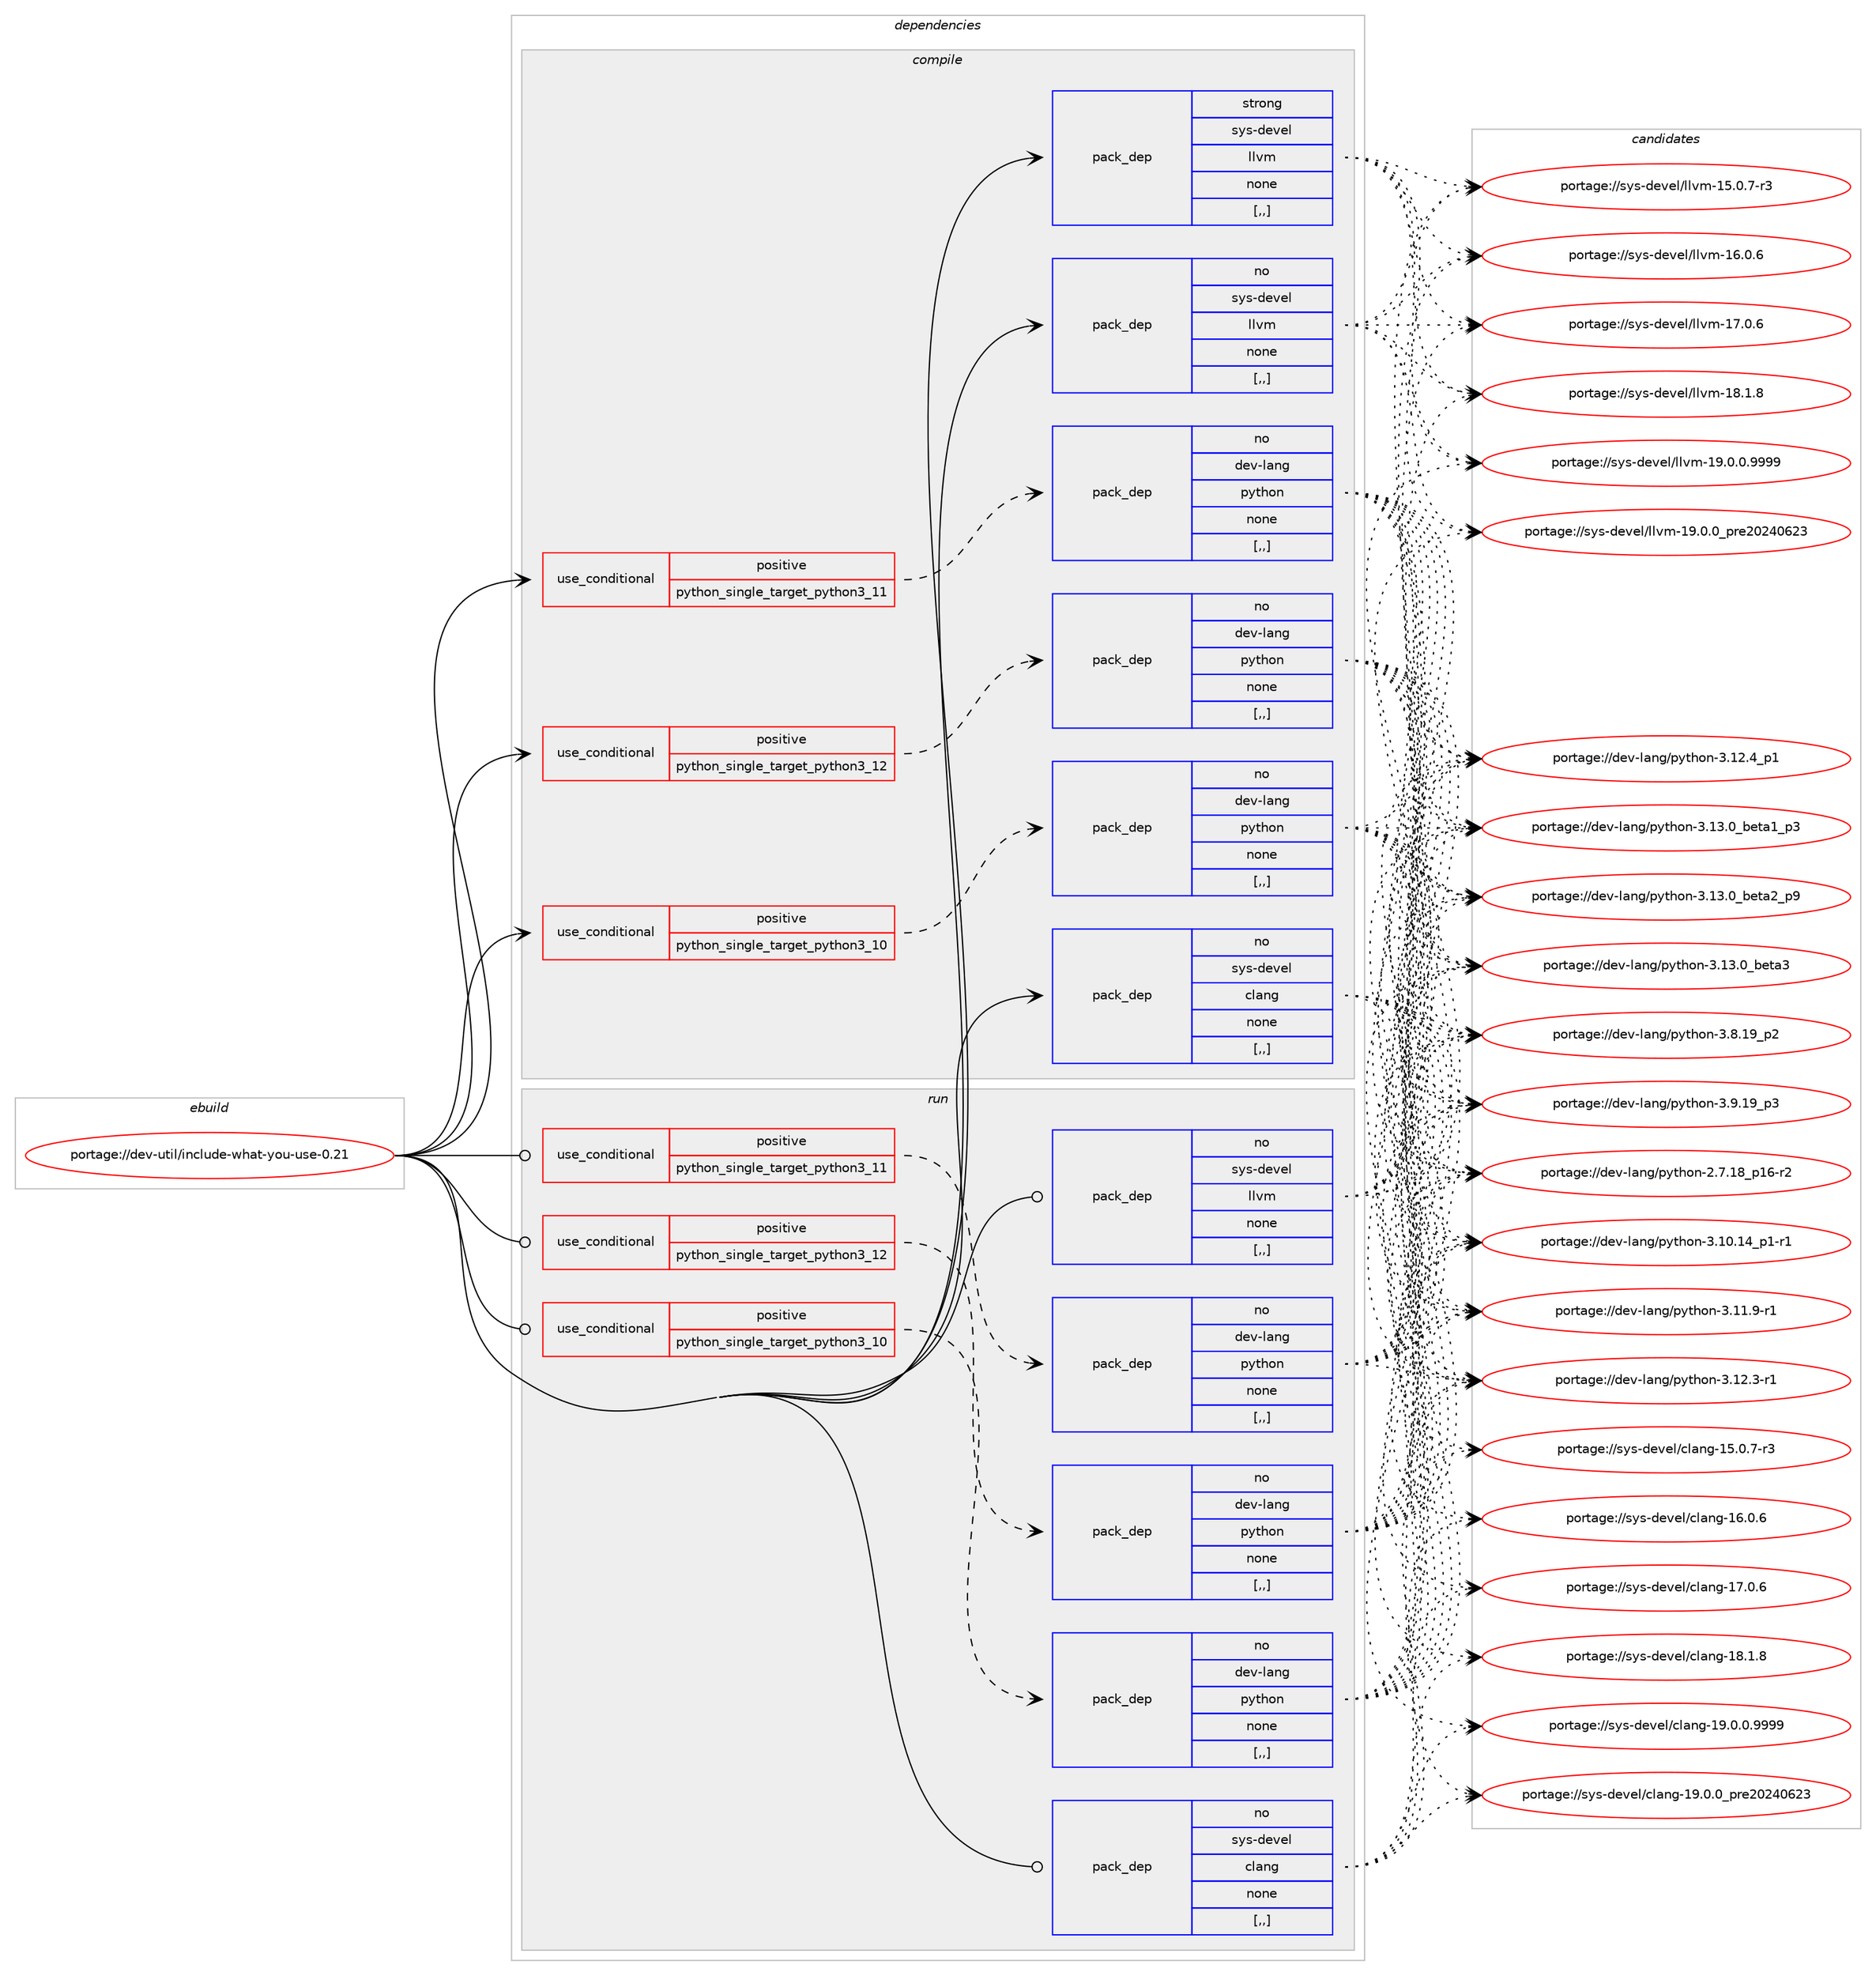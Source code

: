 digraph prolog {

# *************
# Graph options
# *************

newrank=true;
concentrate=true;
compound=true;
graph [rankdir=LR,fontname=Helvetica,fontsize=10,ranksep=1.5];#, ranksep=2.5, nodesep=0.2];
edge  [arrowhead=vee];
node  [fontname=Helvetica,fontsize=10];

# **********
# The ebuild
# **********

subgraph cluster_leftcol {
color=gray;
rank=same;
label=<<i>ebuild</i>>;
id [label="portage://dev-util/include-what-you-use-0.21", color=red, width=4, href="../dev-util/include-what-you-use-0.21.svg"];
}

# ****************
# The dependencies
# ****************

subgraph cluster_midcol {
color=gray;
label=<<i>dependencies</i>>;
subgraph cluster_compile {
fillcolor="#eeeeee";
style=filled;
label=<<i>compile</i>>;
subgraph cond59346 {
dependency211332 [label=<<TABLE BORDER="0" CELLBORDER="1" CELLSPACING="0" CELLPADDING="4"><TR><TD ROWSPAN="3" CELLPADDING="10">use_conditional</TD></TR><TR><TD>positive</TD></TR><TR><TD>python_single_target_python3_10</TD></TR></TABLE>>, shape=none, color=red];
subgraph pack150589 {
dependency211333 [label=<<TABLE BORDER="0" CELLBORDER="1" CELLSPACING="0" CELLPADDING="4" WIDTH="220"><TR><TD ROWSPAN="6" CELLPADDING="30">pack_dep</TD></TR><TR><TD WIDTH="110">no</TD></TR><TR><TD>dev-lang</TD></TR><TR><TD>python</TD></TR><TR><TD>none</TD></TR><TR><TD>[,,]</TD></TR></TABLE>>, shape=none, color=blue];
}
dependency211332:e -> dependency211333:w [weight=20,style="dashed",arrowhead="vee"];
}
id:e -> dependency211332:w [weight=20,style="solid",arrowhead="vee"];
subgraph cond59347 {
dependency211334 [label=<<TABLE BORDER="0" CELLBORDER="1" CELLSPACING="0" CELLPADDING="4"><TR><TD ROWSPAN="3" CELLPADDING="10">use_conditional</TD></TR><TR><TD>positive</TD></TR><TR><TD>python_single_target_python3_11</TD></TR></TABLE>>, shape=none, color=red];
subgraph pack150590 {
dependency211335 [label=<<TABLE BORDER="0" CELLBORDER="1" CELLSPACING="0" CELLPADDING="4" WIDTH="220"><TR><TD ROWSPAN="6" CELLPADDING="30">pack_dep</TD></TR><TR><TD WIDTH="110">no</TD></TR><TR><TD>dev-lang</TD></TR><TR><TD>python</TD></TR><TR><TD>none</TD></TR><TR><TD>[,,]</TD></TR></TABLE>>, shape=none, color=blue];
}
dependency211334:e -> dependency211335:w [weight=20,style="dashed",arrowhead="vee"];
}
id:e -> dependency211334:w [weight=20,style="solid",arrowhead="vee"];
subgraph cond59348 {
dependency211336 [label=<<TABLE BORDER="0" CELLBORDER="1" CELLSPACING="0" CELLPADDING="4"><TR><TD ROWSPAN="3" CELLPADDING="10">use_conditional</TD></TR><TR><TD>positive</TD></TR><TR><TD>python_single_target_python3_12</TD></TR></TABLE>>, shape=none, color=red];
subgraph pack150591 {
dependency211337 [label=<<TABLE BORDER="0" CELLBORDER="1" CELLSPACING="0" CELLPADDING="4" WIDTH="220"><TR><TD ROWSPAN="6" CELLPADDING="30">pack_dep</TD></TR><TR><TD WIDTH="110">no</TD></TR><TR><TD>dev-lang</TD></TR><TR><TD>python</TD></TR><TR><TD>none</TD></TR><TR><TD>[,,]</TD></TR></TABLE>>, shape=none, color=blue];
}
dependency211336:e -> dependency211337:w [weight=20,style="dashed",arrowhead="vee"];
}
id:e -> dependency211336:w [weight=20,style="solid",arrowhead="vee"];
subgraph pack150592 {
dependency211338 [label=<<TABLE BORDER="0" CELLBORDER="1" CELLSPACING="0" CELLPADDING="4" WIDTH="220"><TR><TD ROWSPAN="6" CELLPADDING="30">pack_dep</TD></TR><TR><TD WIDTH="110">no</TD></TR><TR><TD>sys-devel</TD></TR><TR><TD>clang</TD></TR><TR><TD>none</TD></TR><TR><TD>[,,]</TD></TR></TABLE>>, shape=none, color=blue];
}
id:e -> dependency211338:w [weight=20,style="solid",arrowhead="vee"];
subgraph pack150593 {
dependency211339 [label=<<TABLE BORDER="0" CELLBORDER="1" CELLSPACING="0" CELLPADDING="4" WIDTH="220"><TR><TD ROWSPAN="6" CELLPADDING="30">pack_dep</TD></TR><TR><TD WIDTH="110">no</TD></TR><TR><TD>sys-devel</TD></TR><TR><TD>llvm</TD></TR><TR><TD>none</TD></TR><TR><TD>[,,]</TD></TR></TABLE>>, shape=none, color=blue];
}
id:e -> dependency211339:w [weight=20,style="solid",arrowhead="vee"];
subgraph pack150594 {
dependency211340 [label=<<TABLE BORDER="0" CELLBORDER="1" CELLSPACING="0" CELLPADDING="4" WIDTH="220"><TR><TD ROWSPAN="6" CELLPADDING="30">pack_dep</TD></TR><TR><TD WIDTH="110">strong</TD></TR><TR><TD>sys-devel</TD></TR><TR><TD>llvm</TD></TR><TR><TD>none</TD></TR><TR><TD>[,,]</TD></TR></TABLE>>, shape=none, color=blue];
}
id:e -> dependency211340:w [weight=20,style="solid",arrowhead="vee"];
}
subgraph cluster_compileandrun {
fillcolor="#eeeeee";
style=filled;
label=<<i>compile and run</i>>;
}
subgraph cluster_run {
fillcolor="#eeeeee";
style=filled;
label=<<i>run</i>>;
subgraph cond59349 {
dependency211341 [label=<<TABLE BORDER="0" CELLBORDER="1" CELLSPACING="0" CELLPADDING="4"><TR><TD ROWSPAN="3" CELLPADDING="10">use_conditional</TD></TR><TR><TD>positive</TD></TR><TR><TD>python_single_target_python3_10</TD></TR></TABLE>>, shape=none, color=red];
subgraph pack150595 {
dependency211342 [label=<<TABLE BORDER="0" CELLBORDER="1" CELLSPACING="0" CELLPADDING="4" WIDTH="220"><TR><TD ROWSPAN="6" CELLPADDING="30">pack_dep</TD></TR><TR><TD WIDTH="110">no</TD></TR><TR><TD>dev-lang</TD></TR><TR><TD>python</TD></TR><TR><TD>none</TD></TR><TR><TD>[,,]</TD></TR></TABLE>>, shape=none, color=blue];
}
dependency211341:e -> dependency211342:w [weight=20,style="dashed",arrowhead="vee"];
}
id:e -> dependency211341:w [weight=20,style="solid",arrowhead="odot"];
subgraph cond59350 {
dependency211343 [label=<<TABLE BORDER="0" CELLBORDER="1" CELLSPACING="0" CELLPADDING="4"><TR><TD ROWSPAN="3" CELLPADDING="10">use_conditional</TD></TR><TR><TD>positive</TD></TR><TR><TD>python_single_target_python3_11</TD></TR></TABLE>>, shape=none, color=red];
subgraph pack150596 {
dependency211344 [label=<<TABLE BORDER="0" CELLBORDER="1" CELLSPACING="0" CELLPADDING="4" WIDTH="220"><TR><TD ROWSPAN="6" CELLPADDING="30">pack_dep</TD></TR><TR><TD WIDTH="110">no</TD></TR><TR><TD>dev-lang</TD></TR><TR><TD>python</TD></TR><TR><TD>none</TD></TR><TR><TD>[,,]</TD></TR></TABLE>>, shape=none, color=blue];
}
dependency211343:e -> dependency211344:w [weight=20,style="dashed",arrowhead="vee"];
}
id:e -> dependency211343:w [weight=20,style="solid",arrowhead="odot"];
subgraph cond59351 {
dependency211345 [label=<<TABLE BORDER="0" CELLBORDER="1" CELLSPACING="0" CELLPADDING="4"><TR><TD ROWSPAN="3" CELLPADDING="10">use_conditional</TD></TR><TR><TD>positive</TD></TR><TR><TD>python_single_target_python3_12</TD></TR></TABLE>>, shape=none, color=red];
subgraph pack150597 {
dependency211346 [label=<<TABLE BORDER="0" CELLBORDER="1" CELLSPACING="0" CELLPADDING="4" WIDTH="220"><TR><TD ROWSPAN="6" CELLPADDING="30">pack_dep</TD></TR><TR><TD WIDTH="110">no</TD></TR><TR><TD>dev-lang</TD></TR><TR><TD>python</TD></TR><TR><TD>none</TD></TR><TR><TD>[,,]</TD></TR></TABLE>>, shape=none, color=blue];
}
dependency211345:e -> dependency211346:w [weight=20,style="dashed",arrowhead="vee"];
}
id:e -> dependency211345:w [weight=20,style="solid",arrowhead="odot"];
subgraph pack150598 {
dependency211347 [label=<<TABLE BORDER="0" CELLBORDER="1" CELLSPACING="0" CELLPADDING="4" WIDTH="220"><TR><TD ROWSPAN="6" CELLPADDING="30">pack_dep</TD></TR><TR><TD WIDTH="110">no</TD></TR><TR><TD>sys-devel</TD></TR><TR><TD>clang</TD></TR><TR><TD>none</TD></TR><TR><TD>[,,]</TD></TR></TABLE>>, shape=none, color=blue];
}
id:e -> dependency211347:w [weight=20,style="solid",arrowhead="odot"];
subgraph pack150599 {
dependency211348 [label=<<TABLE BORDER="0" CELLBORDER="1" CELLSPACING="0" CELLPADDING="4" WIDTH="220"><TR><TD ROWSPAN="6" CELLPADDING="30">pack_dep</TD></TR><TR><TD WIDTH="110">no</TD></TR><TR><TD>sys-devel</TD></TR><TR><TD>llvm</TD></TR><TR><TD>none</TD></TR><TR><TD>[,,]</TD></TR></TABLE>>, shape=none, color=blue];
}
id:e -> dependency211348:w [weight=20,style="solid",arrowhead="odot"];
}
}

# **************
# The candidates
# **************

subgraph cluster_choices {
rank=same;
color=gray;
label=<<i>candidates</i>>;

subgraph choice150589 {
color=black;
nodesep=1;
choice100101118451089711010347112121116104111110455046554649569511249544511450 [label="portage://dev-lang/python-2.7.18_p16-r2", color=red, width=4,href="../dev-lang/python-2.7.18_p16-r2.svg"];
choice100101118451089711010347112121116104111110455146494846495295112494511449 [label="portage://dev-lang/python-3.10.14_p1-r1", color=red, width=4,href="../dev-lang/python-3.10.14_p1-r1.svg"];
choice100101118451089711010347112121116104111110455146494946574511449 [label="portage://dev-lang/python-3.11.9-r1", color=red, width=4,href="../dev-lang/python-3.11.9-r1.svg"];
choice100101118451089711010347112121116104111110455146495046514511449 [label="portage://dev-lang/python-3.12.3-r1", color=red, width=4,href="../dev-lang/python-3.12.3-r1.svg"];
choice100101118451089711010347112121116104111110455146495046529511249 [label="portage://dev-lang/python-3.12.4_p1", color=red, width=4,href="../dev-lang/python-3.12.4_p1.svg"];
choice10010111845108971101034711212111610411111045514649514648959810111697499511251 [label="portage://dev-lang/python-3.13.0_beta1_p3", color=red, width=4,href="../dev-lang/python-3.13.0_beta1_p3.svg"];
choice10010111845108971101034711212111610411111045514649514648959810111697509511257 [label="portage://dev-lang/python-3.13.0_beta2_p9", color=red, width=4,href="../dev-lang/python-3.13.0_beta2_p9.svg"];
choice1001011184510897110103471121211161041111104551464951464895981011169751 [label="portage://dev-lang/python-3.13.0_beta3", color=red, width=4,href="../dev-lang/python-3.13.0_beta3.svg"];
choice100101118451089711010347112121116104111110455146564649579511250 [label="portage://dev-lang/python-3.8.19_p2", color=red, width=4,href="../dev-lang/python-3.8.19_p2.svg"];
choice100101118451089711010347112121116104111110455146574649579511251 [label="portage://dev-lang/python-3.9.19_p3", color=red, width=4,href="../dev-lang/python-3.9.19_p3.svg"];
dependency211333:e -> choice100101118451089711010347112121116104111110455046554649569511249544511450:w [style=dotted,weight="100"];
dependency211333:e -> choice100101118451089711010347112121116104111110455146494846495295112494511449:w [style=dotted,weight="100"];
dependency211333:e -> choice100101118451089711010347112121116104111110455146494946574511449:w [style=dotted,weight="100"];
dependency211333:e -> choice100101118451089711010347112121116104111110455146495046514511449:w [style=dotted,weight="100"];
dependency211333:e -> choice100101118451089711010347112121116104111110455146495046529511249:w [style=dotted,weight="100"];
dependency211333:e -> choice10010111845108971101034711212111610411111045514649514648959810111697499511251:w [style=dotted,weight="100"];
dependency211333:e -> choice10010111845108971101034711212111610411111045514649514648959810111697509511257:w [style=dotted,weight="100"];
dependency211333:e -> choice1001011184510897110103471121211161041111104551464951464895981011169751:w [style=dotted,weight="100"];
dependency211333:e -> choice100101118451089711010347112121116104111110455146564649579511250:w [style=dotted,weight="100"];
dependency211333:e -> choice100101118451089711010347112121116104111110455146574649579511251:w [style=dotted,weight="100"];
}
subgraph choice150590 {
color=black;
nodesep=1;
choice100101118451089711010347112121116104111110455046554649569511249544511450 [label="portage://dev-lang/python-2.7.18_p16-r2", color=red, width=4,href="../dev-lang/python-2.7.18_p16-r2.svg"];
choice100101118451089711010347112121116104111110455146494846495295112494511449 [label="portage://dev-lang/python-3.10.14_p1-r1", color=red, width=4,href="../dev-lang/python-3.10.14_p1-r1.svg"];
choice100101118451089711010347112121116104111110455146494946574511449 [label="portage://dev-lang/python-3.11.9-r1", color=red, width=4,href="../dev-lang/python-3.11.9-r1.svg"];
choice100101118451089711010347112121116104111110455146495046514511449 [label="portage://dev-lang/python-3.12.3-r1", color=red, width=4,href="../dev-lang/python-3.12.3-r1.svg"];
choice100101118451089711010347112121116104111110455146495046529511249 [label="portage://dev-lang/python-3.12.4_p1", color=red, width=4,href="../dev-lang/python-3.12.4_p1.svg"];
choice10010111845108971101034711212111610411111045514649514648959810111697499511251 [label="portage://dev-lang/python-3.13.0_beta1_p3", color=red, width=4,href="../dev-lang/python-3.13.0_beta1_p3.svg"];
choice10010111845108971101034711212111610411111045514649514648959810111697509511257 [label="portage://dev-lang/python-3.13.0_beta2_p9", color=red, width=4,href="../dev-lang/python-3.13.0_beta2_p9.svg"];
choice1001011184510897110103471121211161041111104551464951464895981011169751 [label="portage://dev-lang/python-3.13.0_beta3", color=red, width=4,href="../dev-lang/python-3.13.0_beta3.svg"];
choice100101118451089711010347112121116104111110455146564649579511250 [label="portage://dev-lang/python-3.8.19_p2", color=red, width=4,href="../dev-lang/python-3.8.19_p2.svg"];
choice100101118451089711010347112121116104111110455146574649579511251 [label="portage://dev-lang/python-3.9.19_p3", color=red, width=4,href="../dev-lang/python-3.9.19_p3.svg"];
dependency211335:e -> choice100101118451089711010347112121116104111110455046554649569511249544511450:w [style=dotted,weight="100"];
dependency211335:e -> choice100101118451089711010347112121116104111110455146494846495295112494511449:w [style=dotted,weight="100"];
dependency211335:e -> choice100101118451089711010347112121116104111110455146494946574511449:w [style=dotted,weight="100"];
dependency211335:e -> choice100101118451089711010347112121116104111110455146495046514511449:w [style=dotted,weight="100"];
dependency211335:e -> choice100101118451089711010347112121116104111110455146495046529511249:w [style=dotted,weight="100"];
dependency211335:e -> choice10010111845108971101034711212111610411111045514649514648959810111697499511251:w [style=dotted,weight="100"];
dependency211335:e -> choice10010111845108971101034711212111610411111045514649514648959810111697509511257:w [style=dotted,weight="100"];
dependency211335:e -> choice1001011184510897110103471121211161041111104551464951464895981011169751:w [style=dotted,weight="100"];
dependency211335:e -> choice100101118451089711010347112121116104111110455146564649579511250:w [style=dotted,weight="100"];
dependency211335:e -> choice100101118451089711010347112121116104111110455146574649579511251:w [style=dotted,weight="100"];
}
subgraph choice150591 {
color=black;
nodesep=1;
choice100101118451089711010347112121116104111110455046554649569511249544511450 [label="portage://dev-lang/python-2.7.18_p16-r2", color=red, width=4,href="../dev-lang/python-2.7.18_p16-r2.svg"];
choice100101118451089711010347112121116104111110455146494846495295112494511449 [label="portage://dev-lang/python-3.10.14_p1-r1", color=red, width=4,href="../dev-lang/python-3.10.14_p1-r1.svg"];
choice100101118451089711010347112121116104111110455146494946574511449 [label="portage://dev-lang/python-3.11.9-r1", color=red, width=4,href="../dev-lang/python-3.11.9-r1.svg"];
choice100101118451089711010347112121116104111110455146495046514511449 [label="portage://dev-lang/python-3.12.3-r1", color=red, width=4,href="../dev-lang/python-3.12.3-r1.svg"];
choice100101118451089711010347112121116104111110455146495046529511249 [label="portage://dev-lang/python-3.12.4_p1", color=red, width=4,href="../dev-lang/python-3.12.4_p1.svg"];
choice10010111845108971101034711212111610411111045514649514648959810111697499511251 [label="portage://dev-lang/python-3.13.0_beta1_p3", color=red, width=4,href="../dev-lang/python-3.13.0_beta1_p3.svg"];
choice10010111845108971101034711212111610411111045514649514648959810111697509511257 [label="portage://dev-lang/python-3.13.0_beta2_p9", color=red, width=4,href="../dev-lang/python-3.13.0_beta2_p9.svg"];
choice1001011184510897110103471121211161041111104551464951464895981011169751 [label="portage://dev-lang/python-3.13.0_beta3", color=red, width=4,href="../dev-lang/python-3.13.0_beta3.svg"];
choice100101118451089711010347112121116104111110455146564649579511250 [label="portage://dev-lang/python-3.8.19_p2", color=red, width=4,href="../dev-lang/python-3.8.19_p2.svg"];
choice100101118451089711010347112121116104111110455146574649579511251 [label="portage://dev-lang/python-3.9.19_p3", color=red, width=4,href="../dev-lang/python-3.9.19_p3.svg"];
dependency211337:e -> choice100101118451089711010347112121116104111110455046554649569511249544511450:w [style=dotted,weight="100"];
dependency211337:e -> choice100101118451089711010347112121116104111110455146494846495295112494511449:w [style=dotted,weight="100"];
dependency211337:e -> choice100101118451089711010347112121116104111110455146494946574511449:w [style=dotted,weight="100"];
dependency211337:e -> choice100101118451089711010347112121116104111110455146495046514511449:w [style=dotted,weight="100"];
dependency211337:e -> choice100101118451089711010347112121116104111110455146495046529511249:w [style=dotted,weight="100"];
dependency211337:e -> choice10010111845108971101034711212111610411111045514649514648959810111697499511251:w [style=dotted,weight="100"];
dependency211337:e -> choice10010111845108971101034711212111610411111045514649514648959810111697509511257:w [style=dotted,weight="100"];
dependency211337:e -> choice1001011184510897110103471121211161041111104551464951464895981011169751:w [style=dotted,weight="100"];
dependency211337:e -> choice100101118451089711010347112121116104111110455146564649579511250:w [style=dotted,weight="100"];
dependency211337:e -> choice100101118451089711010347112121116104111110455146574649579511251:w [style=dotted,weight="100"];
}
subgraph choice150592 {
color=black;
nodesep=1;
choice11512111545100101118101108479910897110103454953464846554511451 [label="portage://sys-devel/clang-15.0.7-r3", color=red, width=4,href="../sys-devel/clang-15.0.7-r3.svg"];
choice1151211154510010111810110847991089711010345495446484654 [label="portage://sys-devel/clang-16.0.6", color=red, width=4,href="../sys-devel/clang-16.0.6.svg"];
choice1151211154510010111810110847991089711010345495546484654 [label="portage://sys-devel/clang-17.0.6", color=red, width=4,href="../sys-devel/clang-17.0.6.svg"];
choice1151211154510010111810110847991089711010345495646494656 [label="portage://sys-devel/clang-18.1.8", color=red, width=4,href="../sys-devel/clang-18.1.8.svg"];
choice11512111545100101118101108479910897110103454957464846484657575757 [label="portage://sys-devel/clang-19.0.0.9999", color=red, width=4,href="../sys-devel/clang-19.0.0.9999.svg"];
choice1151211154510010111810110847991089711010345495746484648951121141015048505248545051 [label="portage://sys-devel/clang-19.0.0_pre20240623", color=red, width=4,href="../sys-devel/clang-19.0.0_pre20240623.svg"];
dependency211338:e -> choice11512111545100101118101108479910897110103454953464846554511451:w [style=dotted,weight="100"];
dependency211338:e -> choice1151211154510010111810110847991089711010345495446484654:w [style=dotted,weight="100"];
dependency211338:e -> choice1151211154510010111810110847991089711010345495546484654:w [style=dotted,weight="100"];
dependency211338:e -> choice1151211154510010111810110847991089711010345495646494656:w [style=dotted,weight="100"];
dependency211338:e -> choice11512111545100101118101108479910897110103454957464846484657575757:w [style=dotted,weight="100"];
dependency211338:e -> choice1151211154510010111810110847991089711010345495746484648951121141015048505248545051:w [style=dotted,weight="100"];
}
subgraph choice150593 {
color=black;
nodesep=1;
choice1151211154510010111810110847108108118109454953464846554511451 [label="portage://sys-devel/llvm-15.0.7-r3", color=red, width=4,href="../sys-devel/llvm-15.0.7-r3.svg"];
choice115121115451001011181011084710810811810945495446484654 [label="portage://sys-devel/llvm-16.0.6", color=red, width=4,href="../sys-devel/llvm-16.0.6.svg"];
choice115121115451001011181011084710810811810945495546484654 [label="portage://sys-devel/llvm-17.0.6", color=red, width=4,href="../sys-devel/llvm-17.0.6.svg"];
choice115121115451001011181011084710810811810945495646494656 [label="portage://sys-devel/llvm-18.1.8", color=red, width=4,href="../sys-devel/llvm-18.1.8.svg"];
choice1151211154510010111810110847108108118109454957464846484657575757 [label="portage://sys-devel/llvm-19.0.0.9999", color=red, width=4,href="../sys-devel/llvm-19.0.0.9999.svg"];
choice115121115451001011181011084710810811810945495746484648951121141015048505248545051 [label="portage://sys-devel/llvm-19.0.0_pre20240623", color=red, width=4,href="../sys-devel/llvm-19.0.0_pre20240623.svg"];
dependency211339:e -> choice1151211154510010111810110847108108118109454953464846554511451:w [style=dotted,weight="100"];
dependency211339:e -> choice115121115451001011181011084710810811810945495446484654:w [style=dotted,weight="100"];
dependency211339:e -> choice115121115451001011181011084710810811810945495546484654:w [style=dotted,weight="100"];
dependency211339:e -> choice115121115451001011181011084710810811810945495646494656:w [style=dotted,weight="100"];
dependency211339:e -> choice1151211154510010111810110847108108118109454957464846484657575757:w [style=dotted,weight="100"];
dependency211339:e -> choice115121115451001011181011084710810811810945495746484648951121141015048505248545051:w [style=dotted,weight="100"];
}
subgraph choice150594 {
color=black;
nodesep=1;
choice1151211154510010111810110847108108118109454953464846554511451 [label="portage://sys-devel/llvm-15.0.7-r3", color=red, width=4,href="../sys-devel/llvm-15.0.7-r3.svg"];
choice115121115451001011181011084710810811810945495446484654 [label="portage://sys-devel/llvm-16.0.6", color=red, width=4,href="../sys-devel/llvm-16.0.6.svg"];
choice115121115451001011181011084710810811810945495546484654 [label="portage://sys-devel/llvm-17.0.6", color=red, width=4,href="../sys-devel/llvm-17.0.6.svg"];
choice115121115451001011181011084710810811810945495646494656 [label="portage://sys-devel/llvm-18.1.8", color=red, width=4,href="../sys-devel/llvm-18.1.8.svg"];
choice1151211154510010111810110847108108118109454957464846484657575757 [label="portage://sys-devel/llvm-19.0.0.9999", color=red, width=4,href="../sys-devel/llvm-19.0.0.9999.svg"];
choice115121115451001011181011084710810811810945495746484648951121141015048505248545051 [label="portage://sys-devel/llvm-19.0.0_pre20240623", color=red, width=4,href="../sys-devel/llvm-19.0.0_pre20240623.svg"];
dependency211340:e -> choice1151211154510010111810110847108108118109454953464846554511451:w [style=dotted,weight="100"];
dependency211340:e -> choice115121115451001011181011084710810811810945495446484654:w [style=dotted,weight="100"];
dependency211340:e -> choice115121115451001011181011084710810811810945495546484654:w [style=dotted,weight="100"];
dependency211340:e -> choice115121115451001011181011084710810811810945495646494656:w [style=dotted,weight="100"];
dependency211340:e -> choice1151211154510010111810110847108108118109454957464846484657575757:w [style=dotted,weight="100"];
dependency211340:e -> choice115121115451001011181011084710810811810945495746484648951121141015048505248545051:w [style=dotted,weight="100"];
}
subgraph choice150595 {
color=black;
nodesep=1;
choice100101118451089711010347112121116104111110455046554649569511249544511450 [label="portage://dev-lang/python-2.7.18_p16-r2", color=red, width=4,href="../dev-lang/python-2.7.18_p16-r2.svg"];
choice100101118451089711010347112121116104111110455146494846495295112494511449 [label="portage://dev-lang/python-3.10.14_p1-r1", color=red, width=4,href="../dev-lang/python-3.10.14_p1-r1.svg"];
choice100101118451089711010347112121116104111110455146494946574511449 [label="portage://dev-lang/python-3.11.9-r1", color=red, width=4,href="../dev-lang/python-3.11.9-r1.svg"];
choice100101118451089711010347112121116104111110455146495046514511449 [label="portage://dev-lang/python-3.12.3-r1", color=red, width=4,href="../dev-lang/python-3.12.3-r1.svg"];
choice100101118451089711010347112121116104111110455146495046529511249 [label="portage://dev-lang/python-3.12.4_p1", color=red, width=4,href="../dev-lang/python-3.12.4_p1.svg"];
choice10010111845108971101034711212111610411111045514649514648959810111697499511251 [label="portage://dev-lang/python-3.13.0_beta1_p3", color=red, width=4,href="../dev-lang/python-3.13.0_beta1_p3.svg"];
choice10010111845108971101034711212111610411111045514649514648959810111697509511257 [label="portage://dev-lang/python-3.13.0_beta2_p9", color=red, width=4,href="../dev-lang/python-3.13.0_beta2_p9.svg"];
choice1001011184510897110103471121211161041111104551464951464895981011169751 [label="portage://dev-lang/python-3.13.0_beta3", color=red, width=4,href="../dev-lang/python-3.13.0_beta3.svg"];
choice100101118451089711010347112121116104111110455146564649579511250 [label="portage://dev-lang/python-3.8.19_p2", color=red, width=4,href="../dev-lang/python-3.8.19_p2.svg"];
choice100101118451089711010347112121116104111110455146574649579511251 [label="portage://dev-lang/python-3.9.19_p3", color=red, width=4,href="../dev-lang/python-3.9.19_p3.svg"];
dependency211342:e -> choice100101118451089711010347112121116104111110455046554649569511249544511450:w [style=dotted,weight="100"];
dependency211342:e -> choice100101118451089711010347112121116104111110455146494846495295112494511449:w [style=dotted,weight="100"];
dependency211342:e -> choice100101118451089711010347112121116104111110455146494946574511449:w [style=dotted,weight="100"];
dependency211342:e -> choice100101118451089711010347112121116104111110455146495046514511449:w [style=dotted,weight="100"];
dependency211342:e -> choice100101118451089711010347112121116104111110455146495046529511249:w [style=dotted,weight="100"];
dependency211342:e -> choice10010111845108971101034711212111610411111045514649514648959810111697499511251:w [style=dotted,weight="100"];
dependency211342:e -> choice10010111845108971101034711212111610411111045514649514648959810111697509511257:w [style=dotted,weight="100"];
dependency211342:e -> choice1001011184510897110103471121211161041111104551464951464895981011169751:w [style=dotted,weight="100"];
dependency211342:e -> choice100101118451089711010347112121116104111110455146564649579511250:w [style=dotted,weight="100"];
dependency211342:e -> choice100101118451089711010347112121116104111110455146574649579511251:w [style=dotted,weight="100"];
}
subgraph choice150596 {
color=black;
nodesep=1;
choice100101118451089711010347112121116104111110455046554649569511249544511450 [label="portage://dev-lang/python-2.7.18_p16-r2", color=red, width=4,href="../dev-lang/python-2.7.18_p16-r2.svg"];
choice100101118451089711010347112121116104111110455146494846495295112494511449 [label="portage://dev-lang/python-3.10.14_p1-r1", color=red, width=4,href="../dev-lang/python-3.10.14_p1-r1.svg"];
choice100101118451089711010347112121116104111110455146494946574511449 [label="portage://dev-lang/python-3.11.9-r1", color=red, width=4,href="../dev-lang/python-3.11.9-r1.svg"];
choice100101118451089711010347112121116104111110455146495046514511449 [label="portage://dev-lang/python-3.12.3-r1", color=red, width=4,href="../dev-lang/python-3.12.3-r1.svg"];
choice100101118451089711010347112121116104111110455146495046529511249 [label="portage://dev-lang/python-3.12.4_p1", color=red, width=4,href="../dev-lang/python-3.12.4_p1.svg"];
choice10010111845108971101034711212111610411111045514649514648959810111697499511251 [label="portage://dev-lang/python-3.13.0_beta1_p3", color=red, width=4,href="../dev-lang/python-3.13.0_beta1_p3.svg"];
choice10010111845108971101034711212111610411111045514649514648959810111697509511257 [label="portage://dev-lang/python-3.13.0_beta2_p9", color=red, width=4,href="../dev-lang/python-3.13.0_beta2_p9.svg"];
choice1001011184510897110103471121211161041111104551464951464895981011169751 [label="portage://dev-lang/python-3.13.0_beta3", color=red, width=4,href="../dev-lang/python-3.13.0_beta3.svg"];
choice100101118451089711010347112121116104111110455146564649579511250 [label="portage://dev-lang/python-3.8.19_p2", color=red, width=4,href="../dev-lang/python-3.8.19_p2.svg"];
choice100101118451089711010347112121116104111110455146574649579511251 [label="portage://dev-lang/python-3.9.19_p3", color=red, width=4,href="../dev-lang/python-3.9.19_p3.svg"];
dependency211344:e -> choice100101118451089711010347112121116104111110455046554649569511249544511450:w [style=dotted,weight="100"];
dependency211344:e -> choice100101118451089711010347112121116104111110455146494846495295112494511449:w [style=dotted,weight="100"];
dependency211344:e -> choice100101118451089711010347112121116104111110455146494946574511449:w [style=dotted,weight="100"];
dependency211344:e -> choice100101118451089711010347112121116104111110455146495046514511449:w [style=dotted,weight="100"];
dependency211344:e -> choice100101118451089711010347112121116104111110455146495046529511249:w [style=dotted,weight="100"];
dependency211344:e -> choice10010111845108971101034711212111610411111045514649514648959810111697499511251:w [style=dotted,weight="100"];
dependency211344:e -> choice10010111845108971101034711212111610411111045514649514648959810111697509511257:w [style=dotted,weight="100"];
dependency211344:e -> choice1001011184510897110103471121211161041111104551464951464895981011169751:w [style=dotted,weight="100"];
dependency211344:e -> choice100101118451089711010347112121116104111110455146564649579511250:w [style=dotted,weight="100"];
dependency211344:e -> choice100101118451089711010347112121116104111110455146574649579511251:w [style=dotted,weight="100"];
}
subgraph choice150597 {
color=black;
nodesep=1;
choice100101118451089711010347112121116104111110455046554649569511249544511450 [label="portage://dev-lang/python-2.7.18_p16-r2", color=red, width=4,href="../dev-lang/python-2.7.18_p16-r2.svg"];
choice100101118451089711010347112121116104111110455146494846495295112494511449 [label="portage://dev-lang/python-3.10.14_p1-r1", color=red, width=4,href="../dev-lang/python-3.10.14_p1-r1.svg"];
choice100101118451089711010347112121116104111110455146494946574511449 [label="portage://dev-lang/python-3.11.9-r1", color=red, width=4,href="../dev-lang/python-3.11.9-r1.svg"];
choice100101118451089711010347112121116104111110455146495046514511449 [label="portage://dev-lang/python-3.12.3-r1", color=red, width=4,href="../dev-lang/python-3.12.3-r1.svg"];
choice100101118451089711010347112121116104111110455146495046529511249 [label="portage://dev-lang/python-3.12.4_p1", color=red, width=4,href="../dev-lang/python-3.12.4_p1.svg"];
choice10010111845108971101034711212111610411111045514649514648959810111697499511251 [label="portage://dev-lang/python-3.13.0_beta1_p3", color=red, width=4,href="../dev-lang/python-3.13.0_beta1_p3.svg"];
choice10010111845108971101034711212111610411111045514649514648959810111697509511257 [label="portage://dev-lang/python-3.13.0_beta2_p9", color=red, width=4,href="../dev-lang/python-3.13.0_beta2_p9.svg"];
choice1001011184510897110103471121211161041111104551464951464895981011169751 [label="portage://dev-lang/python-3.13.0_beta3", color=red, width=4,href="../dev-lang/python-3.13.0_beta3.svg"];
choice100101118451089711010347112121116104111110455146564649579511250 [label="portage://dev-lang/python-3.8.19_p2", color=red, width=4,href="../dev-lang/python-3.8.19_p2.svg"];
choice100101118451089711010347112121116104111110455146574649579511251 [label="portage://dev-lang/python-3.9.19_p3", color=red, width=4,href="../dev-lang/python-3.9.19_p3.svg"];
dependency211346:e -> choice100101118451089711010347112121116104111110455046554649569511249544511450:w [style=dotted,weight="100"];
dependency211346:e -> choice100101118451089711010347112121116104111110455146494846495295112494511449:w [style=dotted,weight="100"];
dependency211346:e -> choice100101118451089711010347112121116104111110455146494946574511449:w [style=dotted,weight="100"];
dependency211346:e -> choice100101118451089711010347112121116104111110455146495046514511449:w [style=dotted,weight="100"];
dependency211346:e -> choice100101118451089711010347112121116104111110455146495046529511249:w [style=dotted,weight="100"];
dependency211346:e -> choice10010111845108971101034711212111610411111045514649514648959810111697499511251:w [style=dotted,weight="100"];
dependency211346:e -> choice10010111845108971101034711212111610411111045514649514648959810111697509511257:w [style=dotted,weight="100"];
dependency211346:e -> choice1001011184510897110103471121211161041111104551464951464895981011169751:w [style=dotted,weight="100"];
dependency211346:e -> choice100101118451089711010347112121116104111110455146564649579511250:w [style=dotted,weight="100"];
dependency211346:e -> choice100101118451089711010347112121116104111110455146574649579511251:w [style=dotted,weight="100"];
}
subgraph choice150598 {
color=black;
nodesep=1;
choice11512111545100101118101108479910897110103454953464846554511451 [label="portage://sys-devel/clang-15.0.7-r3", color=red, width=4,href="../sys-devel/clang-15.0.7-r3.svg"];
choice1151211154510010111810110847991089711010345495446484654 [label="portage://sys-devel/clang-16.0.6", color=red, width=4,href="../sys-devel/clang-16.0.6.svg"];
choice1151211154510010111810110847991089711010345495546484654 [label="portage://sys-devel/clang-17.0.6", color=red, width=4,href="../sys-devel/clang-17.0.6.svg"];
choice1151211154510010111810110847991089711010345495646494656 [label="portage://sys-devel/clang-18.1.8", color=red, width=4,href="../sys-devel/clang-18.1.8.svg"];
choice11512111545100101118101108479910897110103454957464846484657575757 [label="portage://sys-devel/clang-19.0.0.9999", color=red, width=4,href="../sys-devel/clang-19.0.0.9999.svg"];
choice1151211154510010111810110847991089711010345495746484648951121141015048505248545051 [label="portage://sys-devel/clang-19.0.0_pre20240623", color=red, width=4,href="../sys-devel/clang-19.0.0_pre20240623.svg"];
dependency211347:e -> choice11512111545100101118101108479910897110103454953464846554511451:w [style=dotted,weight="100"];
dependency211347:e -> choice1151211154510010111810110847991089711010345495446484654:w [style=dotted,weight="100"];
dependency211347:e -> choice1151211154510010111810110847991089711010345495546484654:w [style=dotted,weight="100"];
dependency211347:e -> choice1151211154510010111810110847991089711010345495646494656:w [style=dotted,weight="100"];
dependency211347:e -> choice11512111545100101118101108479910897110103454957464846484657575757:w [style=dotted,weight="100"];
dependency211347:e -> choice1151211154510010111810110847991089711010345495746484648951121141015048505248545051:w [style=dotted,weight="100"];
}
subgraph choice150599 {
color=black;
nodesep=1;
choice1151211154510010111810110847108108118109454953464846554511451 [label="portage://sys-devel/llvm-15.0.7-r3", color=red, width=4,href="../sys-devel/llvm-15.0.7-r3.svg"];
choice115121115451001011181011084710810811810945495446484654 [label="portage://sys-devel/llvm-16.0.6", color=red, width=4,href="../sys-devel/llvm-16.0.6.svg"];
choice115121115451001011181011084710810811810945495546484654 [label="portage://sys-devel/llvm-17.0.6", color=red, width=4,href="../sys-devel/llvm-17.0.6.svg"];
choice115121115451001011181011084710810811810945495646494656 [label="portage://sys-devel/llvm-18.1.8", color=red, width=4,href="../sys-devel/llvm-18.1.8.svg"];
choice1151211154510010111810110847108108118109454957464846484657575757 [label="portage://sys-devel/llvm-19.0.0.9999", color=red, width=4,href="../sys-devel/llvm-19.0.0.9999.svg"];
choice115121115451001011181011084710810811810945495746484648951121141015048505248545051 [label="portage://sys-devel/llvm-19.0.0_pre20240623", color=red, width=4,href="../sys-devel/llvm-19.0.0_pre20240623.svg"];
dependency211348:e -> choice1151211154510010111810110847108108118109454953464846554511451:w [style=dotted,weight="100"];
dependency211348:e -> choice115121115451001011181011084710810811810945495446484654:w [style=dotted,weight="100"];
dependency211348:e -> choice115121115451001011181011084710810811810945495546484654:w [style=dotted,weight="100"];
dependency211348:e -> choice115121115451001011181011084710810811810945495646494656:w [style=dotted,weight="100"];
dependency211348:e -> choice1151211154510010111810110847108108118109454957464846484657575757:w [style=dotted,weight="100"];
dependency211348:e -> choice115121115451001011181011084710810811810945495746484648951121141015048505248545051:w [style=dotted,weight="100"];
}
}

}
